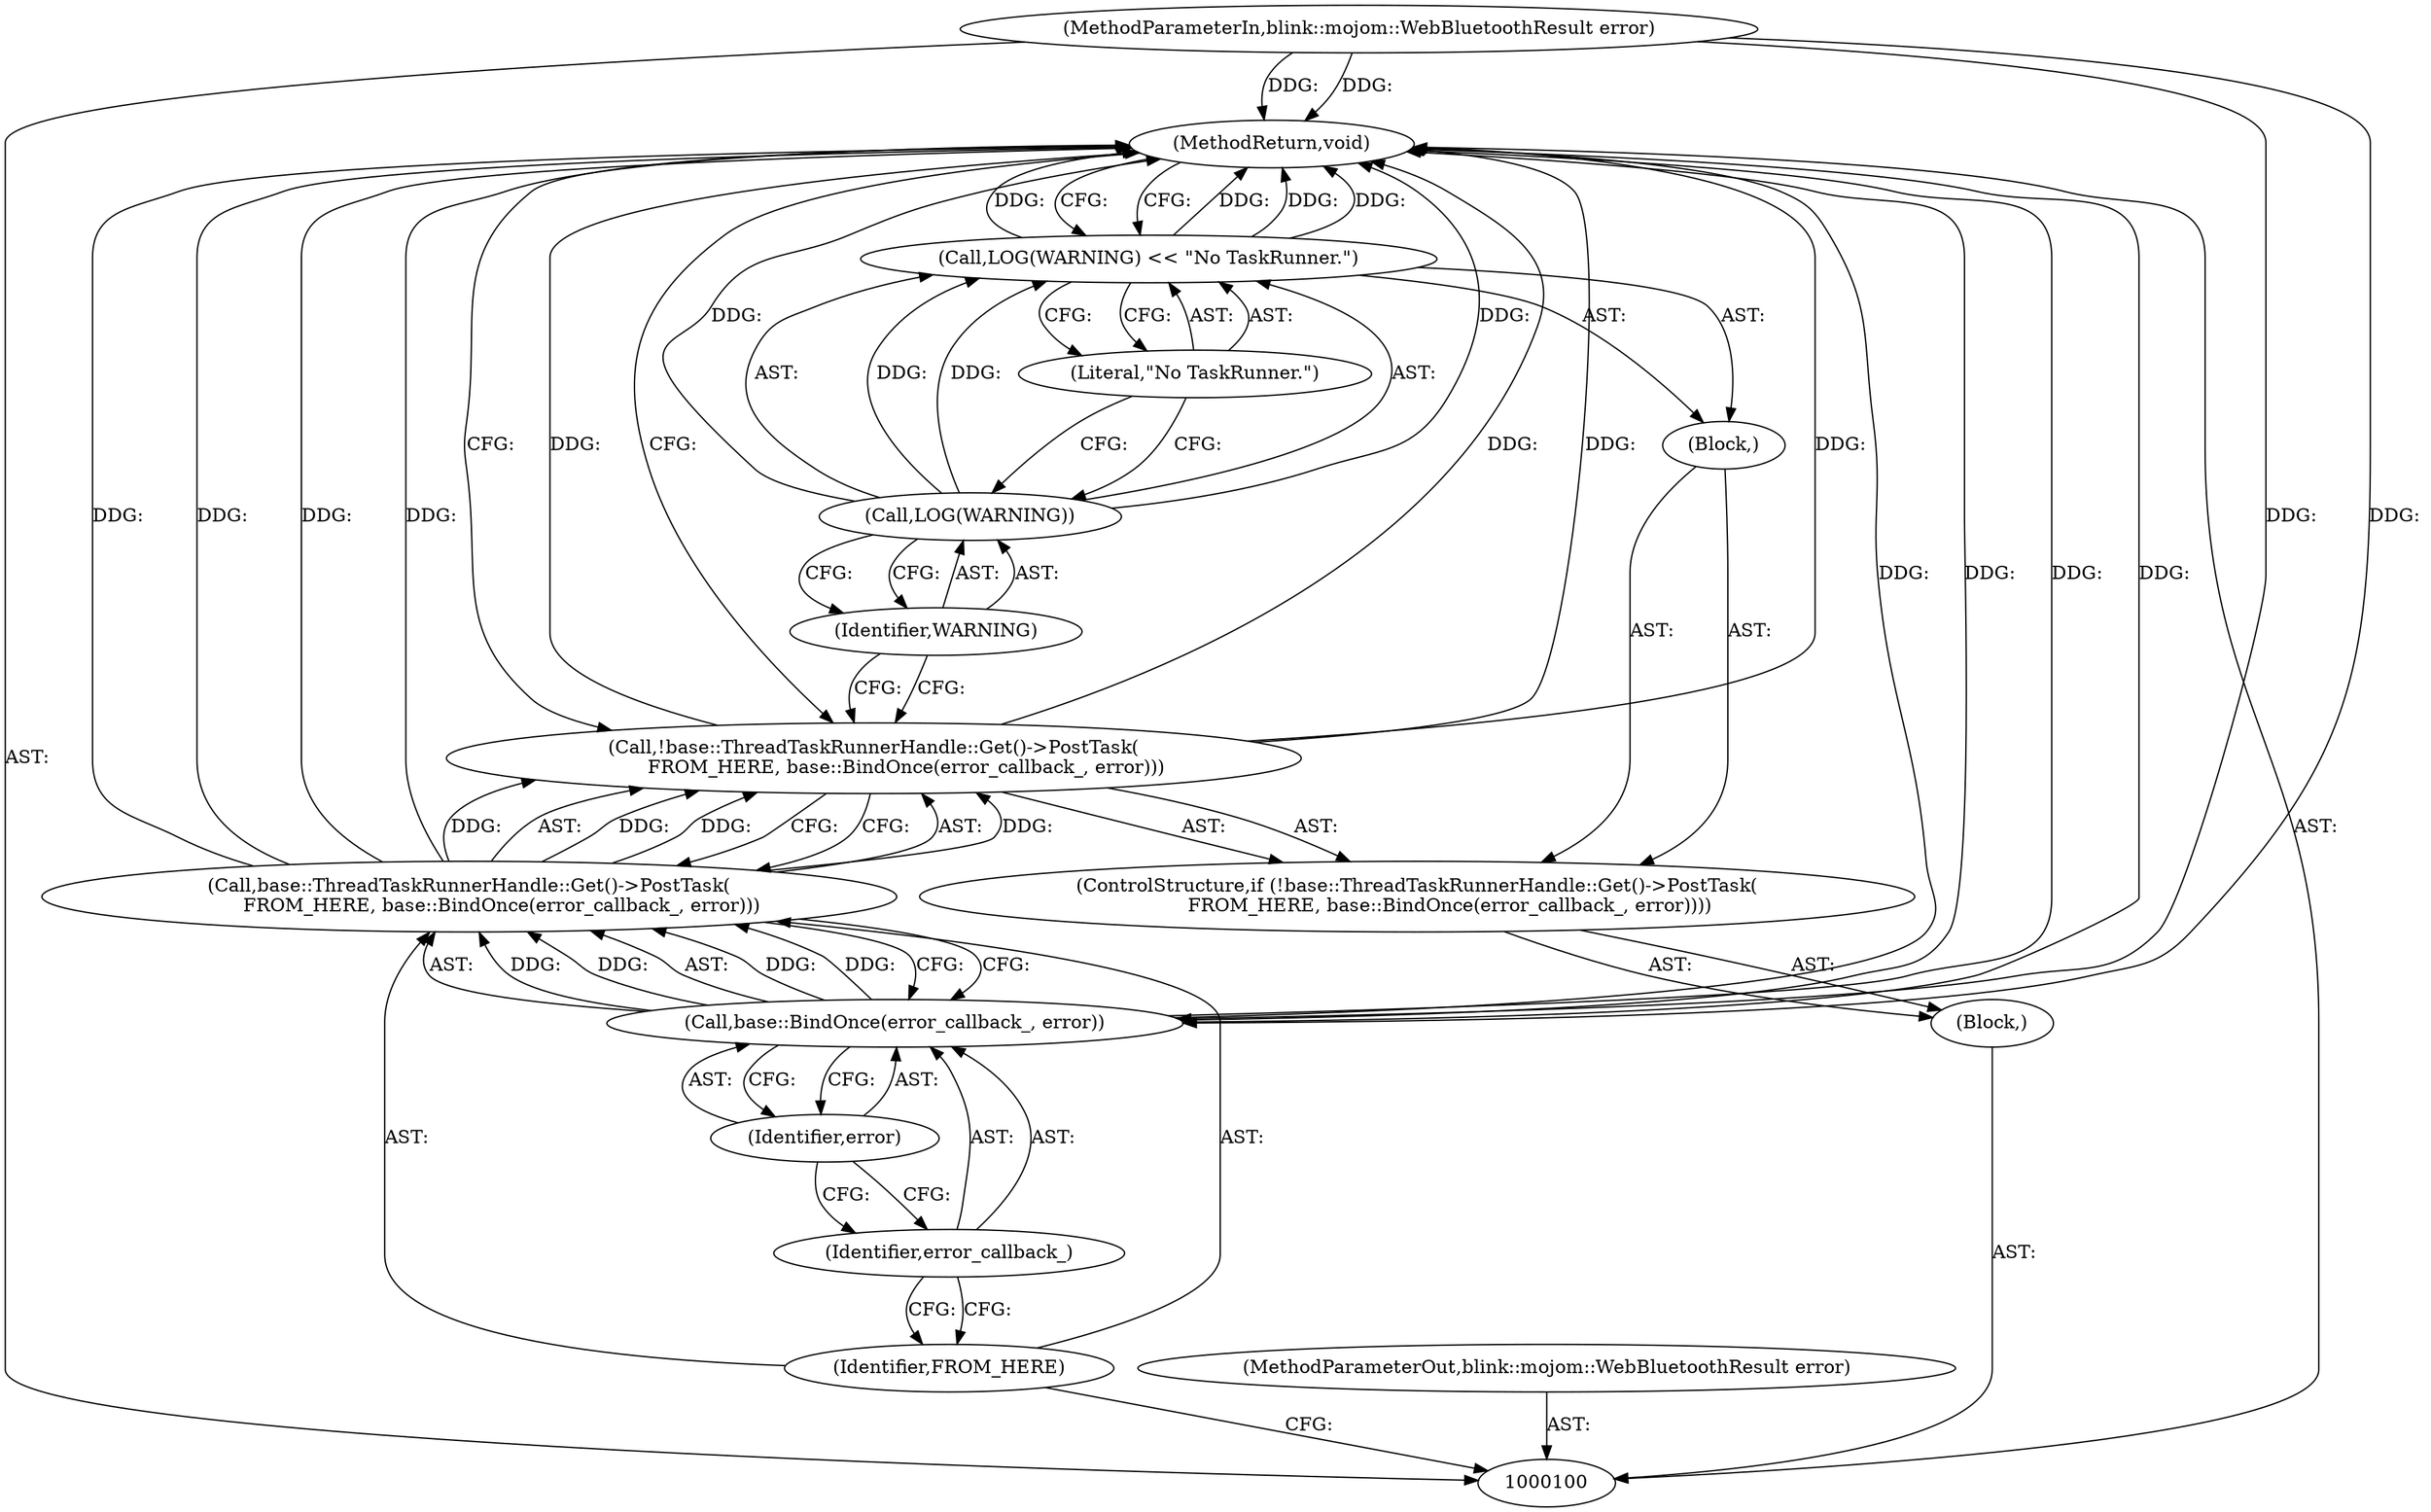 digraph "1_Chrome_62154472bd2c43e1790dd1bd8a527c1db9118d88_1" {
"1000115" [label="(MethodReturn,void)"];
"1000101" [label="(MethodParameterIn,blink::mojom::WebBluetoothResult error)"];
"1000144" [label="(MethodParameterOut,blink::mojom::WebBluetoothResult error)"];
"1000102" [label="(Block,)"];
"1000103" [label="(ControlStructure,if (!base::ThreadTaskRunnerHandle::Get()->PostTask(\n           FROM_HERE, base::BindOnce(error_callback_, error))))"];
"1000104" [label="(Call,!base::ThreadTaskRunnerHandle::Get()->PostTask(\n           FROM_HERE, base::BindOnce(error_callback_, error)))"];
"1000105" [label="(Call,base::ThreadTaskRunnerHandle::Get()->PostTask(\n           FROM_HERE, base::BindOnce(error_callback_, error)))"];
"1000106" [label="(Identifier,FROM_HERE)"];
"1000107" [label="(Call,base::BindOnce(error_callback_, error))"];
"1000108" [label="(Identifier,error_callback_)"];
"1000109" [label="(Identifier,error)"];
"1000110" [label="(Block,)"];
"1000114" [label="(Literal,\"No TaskRunner.\")"];
"1000111" [label="(Call,LOG(WARNING) << \"No TaskRunner.\")"];
"1000112" [label="(Call,LOG(WARNING))"];
"1000113" [label="(Identifier,WARNING)"];
"1000115" -> "1000100"  [label="AST: "];
"1000115" -> "1000111"  [label="CFG: "];
"1000115" -> "1000104"  [label="CFG: "];
"1000107" -> "1000115"  [label="DDG: "];
"1000107" -> "1000115"  [label="DDG: "];
"1000105" -> "1000115"  [label="DDG: "];
"1000105" -> "1000115"  [label="DDG: "];
"1000104" -> "1000115"  [label="DDG: "];
"1000104" -> "1000115"  [label="DDG: "];
"1000111" -> "1000115"  [label="DDG: "];
"1000111" -> "1000115"  [label="DDG: "];
"1000112" -> "1000115"  [label="DDG: "];
"1000101" -> "1000115"  [label="DDG: "];
"1000101" -> "1000100"  [label="AST: "];
"1000101" -> "1000115"  [label="DDG: "];
"1000101" -> "1000107"  [label="DDG: "];
"1000144" -> "1000100"  [label="AST: "];
"1000102" -> "1000100"  [label="AST: "];
"1000103" -> "1000102"  [label="AST: "];
"1000103" -> "1000102"  [label="AST: "];
"1000104" -> "1000103"  [label="AST: "];
"1000110" -> "1000103"  [label="AST: "];
"1000104" -> "1000103"  [label="AST: "];
"1000104" -> "1000105"  [label="CFG: "];
"1000105" -> "1000104"  [label="AST: "];
"1000113" -> "1000104"  [label="CFG: "];
"1000115" -> "1000104"  [label="CFG: "];
"1000104" -> "1000115"  [label="DDG: "];
"1000104" -> "1000115"  [label="DDG: "];
"1000105" -> "1000104"  [label="DDG: "];
"1000105" -> "1000104"  [label="DDG: "];
"1000105" -> "1000104"  [label="AST: "];
"1000105" -> "1000107"  [label="CFG: "];
"1000106" -> "1000105"  [label="AST: "];
"1000107" -> "1000105"  [label="AST: "];
"1000104" -> "1000105"  [label="CFG: "];
"1000105" -> "1000115"  [label="DDG: "];
"1000105" -> "1000115"  [label="DDG: "];
"1000105" -> "1000104"  [label="DDG: "];
"1000105" -> "1000104"  [label="DDG: "];
"1000107" -> "1000105"  [label="DDG: "];
"1000107" -> "1000105"  [label="DDG: "];
"1000106" -> "1000105"  [label="AST: "];
"1000106" -> "1000100"  [label="CFG: "];
"1000108" -> "1000106"  [label="CFG: "];
"1000107" -> "1000105"  [label="AST: "];
"1000107" -> "1000109"  [label="CFG: "];
"1000108" -> "1000107"  [label="AST: "];
"1000109" -> "1000107"  [label="AST: "];
"1000105" -> "1000107"  [label="CFG: "];
"1000107" -> "1000115"  [label="DDG: "];
"1000107" -> "1000115"  [label="DDG: "];
"1000107" -> "1000105"  [label="DDG: "];
"1000107" -> "1000105"  [label="DDG: "];
"1000101" -> "1000107"  [label="DDG: "];
"1000108" -> "1000107"  [label="AST: "];
"1000108" -> "1000106"  [label="CFG: "];
"1000109" -> "1000108"  [label="CFG: "];
"1000109" -> "1000107"  [label="AST: "];
"1000109" -> "1000108"  [label="CFG: "];
"1000107" -> "1000109"  [label="CFG: "];
"1000110" -> "1000103"  [label="AST: "];
"1000111" -> "1000110"  [label="AST: "];
"1000114" -> "1000111"  [label="AST: "];
"1000114" -> "1000112"  [label="CFG: "];
"1000111" -> "1000114"  [label="CFG: "];
"1000111" -> "1000110"  [label="AST: "];
"1000111" -> "1000114"  [label="CFG: "];
"1000112" -> "1000111"  [label="AST: "];
"1000114" -> "1000111"  [label="AST: "];
"1000115" -> "1000111"  [label="CFG: "];
"1000111" -> "1000115"  [label="DDG: "];
"1000111" -> "1000115"  [label="DDG: "];
"1000112" -> "1000111"  [label="DDG: "];
"1000112" -> "1000111"  [label="AST: "];
"1000112" -> "1000113"  [label="CFG: "];
"1000113" -> "1000112"  [label="AST: "];
"1000114" -> "1000112"  [label="CFG: "];
"1000112" -> "1000115"  [label="DDG: "];
"1000112" -> "1000111"  [label="DDG: "];
"1000113" -> "1000112"  [label="AST: "];
"1000113" -> "1000104"  [label="CFG: "];
"1000112" -> "1000113"  [label="CFG: "];
}
